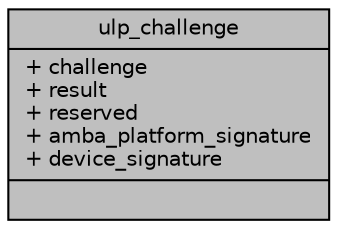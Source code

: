 digraph "ulp_challenge"
{
 // INTERACTIVE_SVG=YES
 // LATEX_PDF_SIZE
  bgcolor="transparent";
  edge [fontname="Helvetica",fontsize="10",labelfontname="Helvetica",labelfontsize="10"];
  node [fontname="Helvetica",fontsize="10",shape=record];
  Node1 [label="{ulp_challenge\n|+ challenge\l+ result\l+ reserved\l+ amba_platform_signature\l+ device_signature\l|}",height=0.2,width=0.4,color="black", fillcolor="grey75", style="filled", fontcolor="black",tooltip=" "];
}
